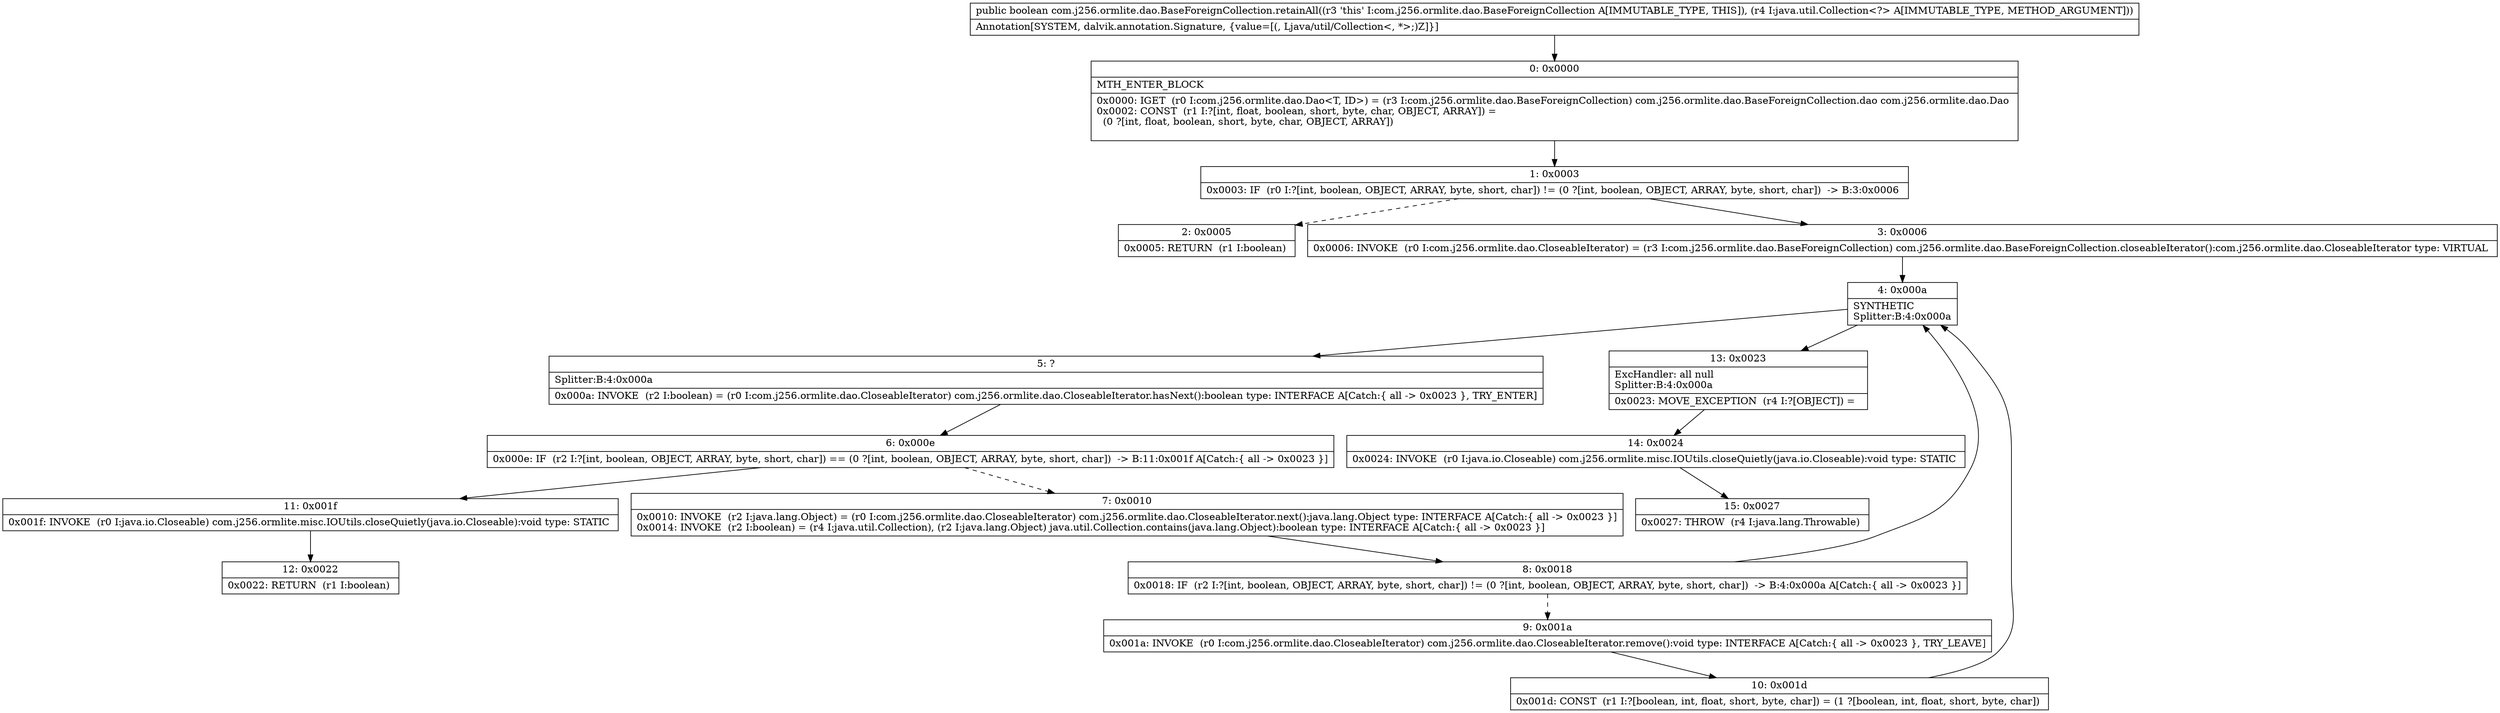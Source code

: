 digraph "CFG forcom.j256.ormlite.dao.BaseForeignCollection.retainAll(Ljava\/util\/Collection;)Z" {
Node_0 [shape=record,label="{0\:\ 0x0000|MTH_ENTER_BLOCK\l|0x0000: IGET  (r0 I:com.j256.ormlite.dao.Dao\<T, ID\>) = (r3 I:com.j256.ormlite.dao.BaseForeignCollection) com.j256.ormlite.dao.BaseForeignCollection.dao com.j256.ormlite.dao.Dao \l0x0002: CONST  (r1 I:?[int, float, boolean, short, byte, char, OBJECT, ARRAY]) = \l  (0 ?[int, float, boolean, short, byte, char, OBJECT, ARRAY])\l \l}"];
Node_1 [shape=record,label="{1\:\ 0x0003|0x0003: IF  (r0 I:?[int, boolean, OBJECT, ARRAY, byte, short, char]) != (0 ?[int, boolean, OBJECT, ARRAY, byte, short, char])  \-\> B:3:0x0006 \l}"];
Node_2 [shape=record,label="{2\:\ 0x0005|0x0005: RETURN  (r1 I:boolean) \l}"];
Node_3 [shape=record,label="{3\:\ 0x0006|0x0006: INVOKE  (r0 I:com.j256.ormlite.dao.CloseableIterator) = (r3 I:com.j256.ormlite.dao.BaseForeignCollection) com.j256.ormlite.dao.BaseForeignCollection.closeableIterator():com.j256.ormlite.dao.CloseableIterator type: VIRTUAL \l}"];
Node_4 [shape=record,label="{4\:\ 0x000a|SYNTHETIC\lSplitter:B:4:0x000a\l}"];
Node_5 [shape=record,label="{5\:\ ?|Splitter:B:4:0x000a\l|0x000a: INVOKE  (r2 I:boolean) = (r0 I:com.j256.ormlite.dao.CloseableIterator) com.j256.ormlite.dao.CloseableIterator.hasNext():boolean type: INTERFACE A[Catch:\{ all \-\> 0x0023 \}, TRY_ENTER]\l}"];
Node_6 [shape=record,label="{6\:\ 0x000e|0x000e: IF  (r2 I:?[int, boolean, OBJECT, ARRAY, byte, short, char]) == (0 ?[int, boolean, OBJECT, ARRAY, byte, short, char])  \-\> B:11:0x001f A[Catch:\{ all \-\> 0x0023 \}]\l}"];
Node_7 [shape=record,label="{7\:\ 0x0010|0x0010: INVOKE  (r2 I:java.lang.Object) = (r0 I:com.j256.ormlite.dao.CloseableIterator) com.j256.ormlite.dao.CloseableIterator.next():java.lang.Object type: INTERFACE A[Catch:\{ all \-\> 0x0023 \}]\l0x0014: INVOKE  (r2 I:boolean) = (r4 I:java.util.Collection), (r2 I:java.lang.Object) java.util.Collection.contains(java.lang.Object):boolean type: INTERFACE A[Catch:\{ all \-\> 0x0023 \}]\l}"];
Node_8 [shape=record,label="{8\:\ 0x0018|0x0018: IF  (r2 I:?[int, boolean, OBJECT, ARRAY, byte, short, char]) != (0 ?[int, boolean, OBJECT, ARRAY, byte, short, char])  \-\> B:4:0x000a A[Catch:\{ all \-\> 0x0023 \}]\l}"];
Node_9 [shape=record,label="{9\:\ 0x001a|0x001a: INVOKE  (r0 I:com.j256.ormlite.dao.CloseableIterator) com.j256.ormlite.dao.CloseableIterator.remove():void type: INTERFACE A[Catch:\{ all \-\> 0x0023 \}, TRY_LEAVE]\l}"];
Node_10 [shape=record,label="{10\:\ 0x001d|0x001d: CONST  (r1 I:?[boolean, int, float, short, byte, char]) = (1 ?[boolean, int, float, short, byte, char]) \l}"];
Node_11 [shape=record,label="{11\:\ 0x001f|0x001f: INVOKE  (r0 I:java.io.Closeable) com.j256.ormlite.misc.IOUtils.closeQuietly(java.io.Closeable):void type: STATIC \l}"];
Node_12 [shape=record,label="{12\:\ 0x0022|0x0022: RETURN  (r1 I:boolean) \l}"];
Node_13 [shape=record,label="{13\:\ 0x0023|ExcHandler: all null\lSplitter:B:4:0x000a\l|0x0023: MOVE_EXCEPTION  (r4 I:?[OBJECT]) =  \l}"];
Node_14 [shape=record,label="{14\:\ 0x0024|0x0024: INVOKE  (r0 I:java.io.Closeable) com.j256.ormlite.misc.IOUtils.closeQuietly(java.io.Closeable):void type: STATIC \l}"];
Node_15 [shape=record,label="{15\:\ 0x0027|0x0027: THROW  (r4 I:java.lang.Throwable) \l}"];
MethodNode[shape=record,label="{public boolean com.j256.ormlite.dao.BaseForeignCollection.retainAll((r3 'this' I:com.j256.ormlite.dao.BaseForeignCollection A[IMMUTABLE_TYPE, THIS]), (r4 I:java.util.Collection\<?\> A[IMMUTABLE_TYPE, METHOD_ARGUMENT]))  | Annotation[SYSTEM, dalvik.annotation.Signature, \{value=[(, Ljava\/util\/Collection\<, *\>;)Z]\}]\l}"];
MethodNode -> Node_0;
Node_0 -> Node_1;
Node_1 -> Node_2[style=dashed];
Node_1 -> Node_3;
Node_3 -> Node_4;
Node_4 -> Node_5;
Node_4 -> Node_13;
Node_5 -> Node_6;
Node_6 -> Node_7[style=dashed];
Node_6 -> Node_11;
Node_7 -> Node_8;
Node_8 -> Node_4;
Node_8 -> Node_9[style=dashed];
Node_9 -> Node_10;
Node_10 -> Node_4;
Node_11 -> Node_12;
Node_13 -> Node_14;
Node_14 -> Node_15;
}

